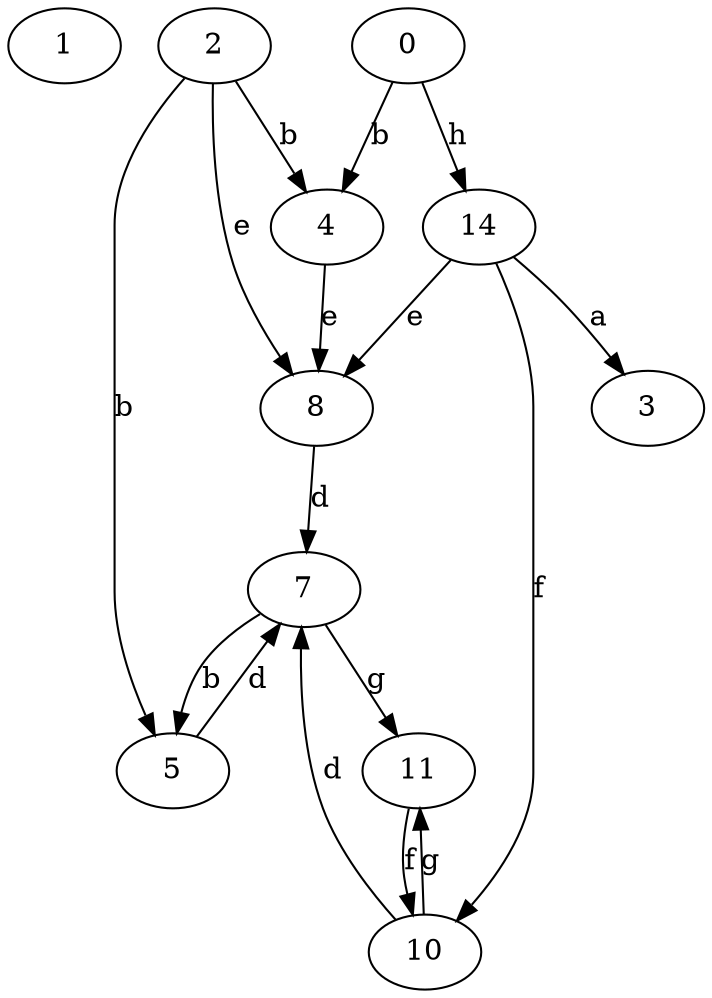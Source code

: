 strict digraph  {
1;
2;
3;
4;
5;
7;
8;
0;
10;
11;
14;
2 -> 4  [label=b];
2 -> 5  [label=b];
2 -> 8  [label=e];
4 -> 8  [label=e];
5 -> 7  [label=d];
7 -> 5  [label=b];
7 -> 11  [label=g];
8 -> 7  [label=d];
0 -> 4  [label=b];
0 -> 14  [label=h];
10 -> 7  [label=d];
10 -> 11  [label=g];
11 -> 10  [label=f];
14 -> 3  [label=a];
14 -> 8  [label=e];
14 -> 10  [label=f];
}
